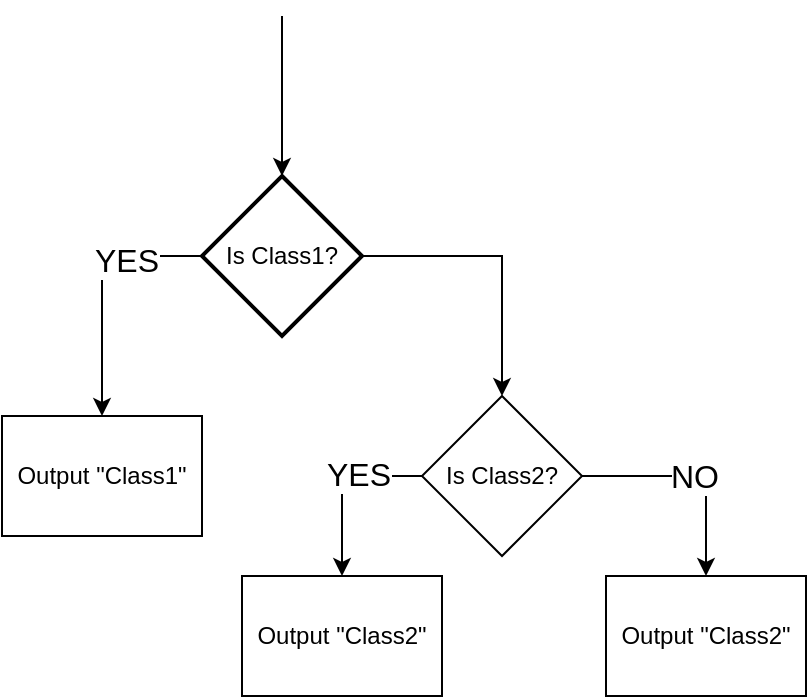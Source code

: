 <mxGraphModel dx="1231" dy="868" grid="1" gridSize="10" guides="1" tooltips="1" connect="1" arrows="1" fold="1" page="1" pageScale="1" pageWidth="827" pageHeight="1169" background="#ffffff"><root><mxCell id="0"/><mxCell id="1" parent="0"/><mxCell id="7" style="edgeStyle=orthogonalEdgeStyle;rounded=0;html=1;exitX=0;exitY=0.5;exitPerimeter=0;entryX=0.5;entryY=0;jettySize=auto;orthogonalLoop=1;" parent="1" source="2" target="6" edge="1"><mxGeometry relative="1" as="geometry"/></mxCell><mxCell id="8" value="YES" style="text;html=1;resizable=0;points=[];align=center;verticalAlign=middle;labelBackgroundColor=#ffffff;fontSize=16;" parent="7" vertex="1" connectable="0"><mxGeometry x="-0.413" y="2" relative="1" as="geometry"><mxPoint as="offset"/></mxGeometry></mxCell><mxCell id="10" style="edgeStyle=orthogonalEdgeStyle;rounded=0;html=1;exitX=1;exitY=0.5;exitPerimeter=0;jettySize=auto;orthogonalLoop=1;" parent="1" source="2" target="9" edge="1"><mxGeometry relative="1" as="geometry"/></mxCell><mxCell id="2" value="Is Class1?" style="shape=mxgraph.flowchart.decision;whiteSpace=wrap;html=1;fillColor=#ffffff;strokeColor=#000000;strokeWidth=2" parent="1" vertex="1"><mxGeometry x="120" y="160" width="80" height="80" as="geometry"/></mxCell><mxCell id="3" value="" style="endArrow=classic;html=1;entryX=0.5;entryY=0;entryPerimeter=0;" parent="1" target="2" edge="1"><mxGeometry width="50" height="50" relative="1" as="geometry"><mxPoint x="160" y="80" as="sourcePoint"/><mxPoint x="160" y="150" as="targetPoint"/></mxGeometry></mxCell><mxCell id="6" value="Output &quot;Class1&quot;" style="rounded=0;whiteSpace=wrap;html=1;" parent="1" vertex="1"><mxGeometry x="20" y="280" width="100" height="60" as="geometry"/></mxCell><mxCell id="13" style="edgeStyle=orthogonalEdgeStyle;rounded=0;html=1;exitX=0;exitY=0.5;jettySize=auto;orthogonalLoop=1;" parent="1" source="9" target="11" edge="1"><mxGeometry relative="1" as="geometry"/></mxCell><mxCell id="15" value="YES" style="text;html=1;resizable=0;points=[];align=center;verticalAlign=middle;labelBackgroundColor=#ffffff;fontSize=16;" parent="13" vertex="1" connectable="0"><mxGeometry x="-0.281" y="-1" relative="1" as="geometry"><mxPoint as="offset"/></mxGeometry></mxCell><mxCell id="14" value="&lt;font style=&quot;font-size: 16px&quot;&gt;NO&lt;/font&gt;" style="edgeStyle=orthogonalEdgeStyle;rounded=0;html=1;exitX=1;exitY=0.5;entryX=0.5;entryY=0;jettySize=auto;orthogonalLoop=1;" parent="1" source="9" target="12" edge="1"><mxGeometry relative="1" as="geometry"/></mxCell><mxCell id="9" value="Is Class2?" style="rhombus;whiteSpace=wrap;html=1;" parent="1" vertex="1"><mxGeometry x="230" y="270" width="80" height="80" as="geometry"/></mxCell><mxCell id="11" value="Output &quot;Class2&lt;span style=&quot;font-size: 12px ; letter-spacing: 0px&quot;&gt;&quot;&lt;/span&gt;" style="rounded=0;whiteSpace=wrap;html=1;" parent="1" vertex="1"><mxGeometry x="140" y="360" width="100" height="60" as="geometry"/></mxCell><mxCell id="12" value="Output &quot;Class2&lt;span style=&quot;font-size: 12px ; letter-spacing: 0px&quot;&gt;&quot;&lt;/span&gt;" style="rounded=0;whiteSpace=wrap;html=1;" parent="1" vertex="1"><mxGeometry x="322" y="360" width="100" height="60" as="geometry"/></mxCell></root></mxGraphModel>